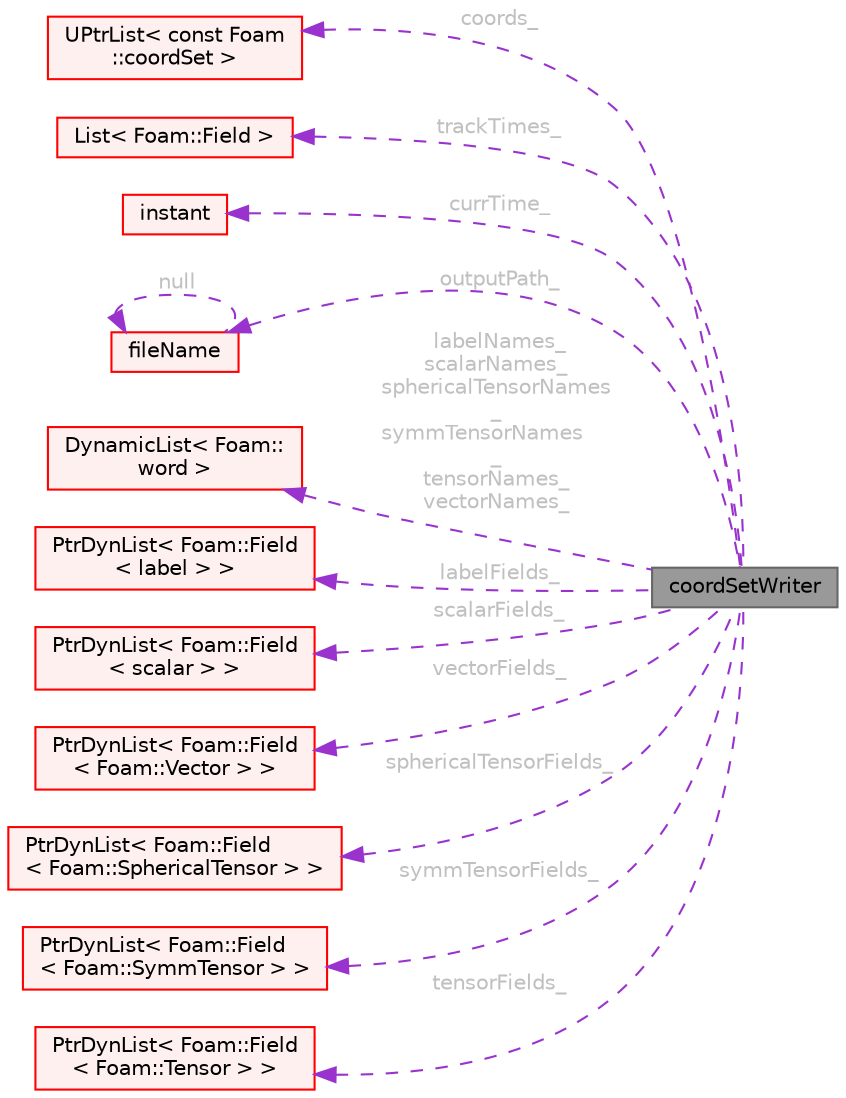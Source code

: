 digraph "coordSetWriter"
{
 // LATEX_PDF_SIZE
  bgcolor="transparent";
  edge [fontname=Helvetica,fontsize=10,labelfontname=Helvetica,labelfontsize=10];
  node [fontname=Helvetica,fontsize=10,shape=box,height=0.2,width=0.4];
  rankdir="LR";
  Node1 [id="Node000001",label="coordSetWriter",height=0.2,width=0.4,color="gray40", fillcolor="grey60", style="filled", fontcolor="black",tooltip="Base class for writing coordSet(s) and tracks with fields."];
  Node2 -> Node1 [id="edge1_Node000001_Node000002",dir="back",color="darkorchid3",style="dashed",tooltip=" ",label=" coords_",fontcolor="grey" ];
  Node2 [id="Node000002",label="UPtrList\< const Foam\l::coordSet \>",height=0.2,width=0.4,color="red", fillcolor="#FFF0F0", style="filled",URL="$classFoam_1_1UPtrList.html",tooltip=" "];
  Node11 -> Node1 [id="edge2_Node000001_Node000011",dir="back",color="darkorchid3",style="dashed",tooltip=" ",label=" trackTimes_",fontcolor="grey" ];
  Node11 [id="Node000011",label="List\< Foam::Field \>",height=0.2,width=0.4,color="red", fillcolor="#FFF0F0", style="filled",URL="$classFoam_1_1List.html",tooltip=" "];
  Node13 -> Node1 [id="edge3_Node000001_Node000013",dir="back",color="darkorchid3",style="dashed",tooltip=" ",label=" currTime_",fontcolor="grey" ];
  Node13 [id="Node000013",label="instant",height=0.2,width=0.4,color="red", fillcolor="#FFF0F0", style="filled",URL="$classFoam_1_1instant.html",tooltip="An instant of time. Contains the time value and name. Uses Foam::Time when formatting the name."];
  Node16 -> Node1 [id="edge4_Node000001_Node000016",dir="back",color="darkorchid3",style="dashed",tooltip=" ",label=" outputPath_",fontcolor="grey" ];
  Node16 [id="Node000016",label="fileName",height=0.2,width=0.4,color="red", fillcolor="#FFF0F0", style="filled",URL="$classFoam_1_1fileName.html",tooltip="A class for handling file names."];
  Node16 -> Node16 [id="edge5_Node000016_Node000016",dir="back",color="darkorchid3",style="dashed",tooltip=" ",label=" null",fontcolor="grey" ];
  Node19 -> Node1 [id="edge6_Node000001_Node000019",dir="back",color="darkorchid3",style="dashed",tooltip=" ",label=" labelNames_\nscalarNames_\nsphericalTensorNames\l_\nsymmTensorNames\l_\ntensorNames_\nvectorNames_",fontcolor="grey" ];
  Node19 [id="Node000019",label="DynamicList\< Foam::\lword \>",height=0.2,width=0.4,color="red", fillcolor="#FFF0F0", style="filled",URL="$classFoam_1_1DynamicList.html",tooltip=" "];
  Node23 -> Node1 [id="edge7_Node000001_Node000023",dir="back",color="darkorchid3",style="dashed",tooltip=" ",label=" labelFields_",fontcolor="grey" ];
  Node23 [id="Node000023",label="PtrDynList\< Foam::Field\l\< label \> \>",height=0.2,width=0.4,color="red", fillcolor="#FFF0F0", style="filled",URL="$classFoam_1_1PtrDynList.html",tooltip=" "];
  Node28 -> Node1 [id="edge8_Node000001_Node000028",dir="back",color="darkorchid3",style="dashed",tooltip=" ",label=" scalarFields_",fontcolor="grey" ];
  Node28 [id="Node000028",label="PtrDynList\< Foam::Field\l\< scalar \> \>",height=0.2,width=0.4,color="red", fillcolor="#FFF0F0", style="filled",URL="$classFoam_1_1PtrDynList.html",tooltip=" "];
  Node30 -> Node1 [id="edge9_Node000001_Node000030",dir="back",color="darkorchid3",style="dashed",tooltip=" ",label=" vectorFields_",fontcolor="grey" ];
  Node30 [id="Node000030",label="PtrDynList\< Foam::Field\l\< Foam::Vector \> \>",height=0.2,width=0.4,color="red", fillcolor="#FFF0F0", style="filled",URL="$classFoam_1_1PtrDynList.html",tooltip=" "];
  Node32 -> Node1 [id="edge10_Node000001_Node000032",dir="back",color="darkorchid3",style="dashed",tooltip=" ",label=" sphericalTensorFields_",fontcolor="grey" ];
  Node32 [id="Node000032",label="PtrDynList\< Foam::Field\l\< Foam::SphericalTensor \> \>",height=0.2,width=0.4,color="red", fillcolor="#FFF0F0", style="filled",URL="$classFoam_1_1PtrDynList.html",tooltip=" "];
  Node34 -> Node1 [id="edge11_Node000001_Node000034",dir="back",color="darkorchid3",style="dashed",tooltip=" ",label=" symmTensorFields_",fontcolor="grey" ];
  Node34 [id="Node000034",label="PtrDynList\< Foam::Field\l\< Foam::SymmTensor \> \>",height=0.2,width=0.4,color="red", fillcolor="#FFF0F0", style="filled",URL="$classFoam_1_1PtrDynList.html",tooltip=" "];
  Node36 -> Node1 [id="edge12_Node000001_Node000036",dir="back",color="darkorchid3",style="dashed",tooltip=" ",label=" tensorFields_",fontcolor="grey" ];
  Node36 [id="Node000036",label="PtrDynList\< Foam::Field\l\< Foam::Tensor \> \>",height=0.2,width=0.4,color="red", fillcolor="#FFF0F0", style="filled",URL="$classFoam_1_1PtrDynList.html",tooltip=" "];
}
